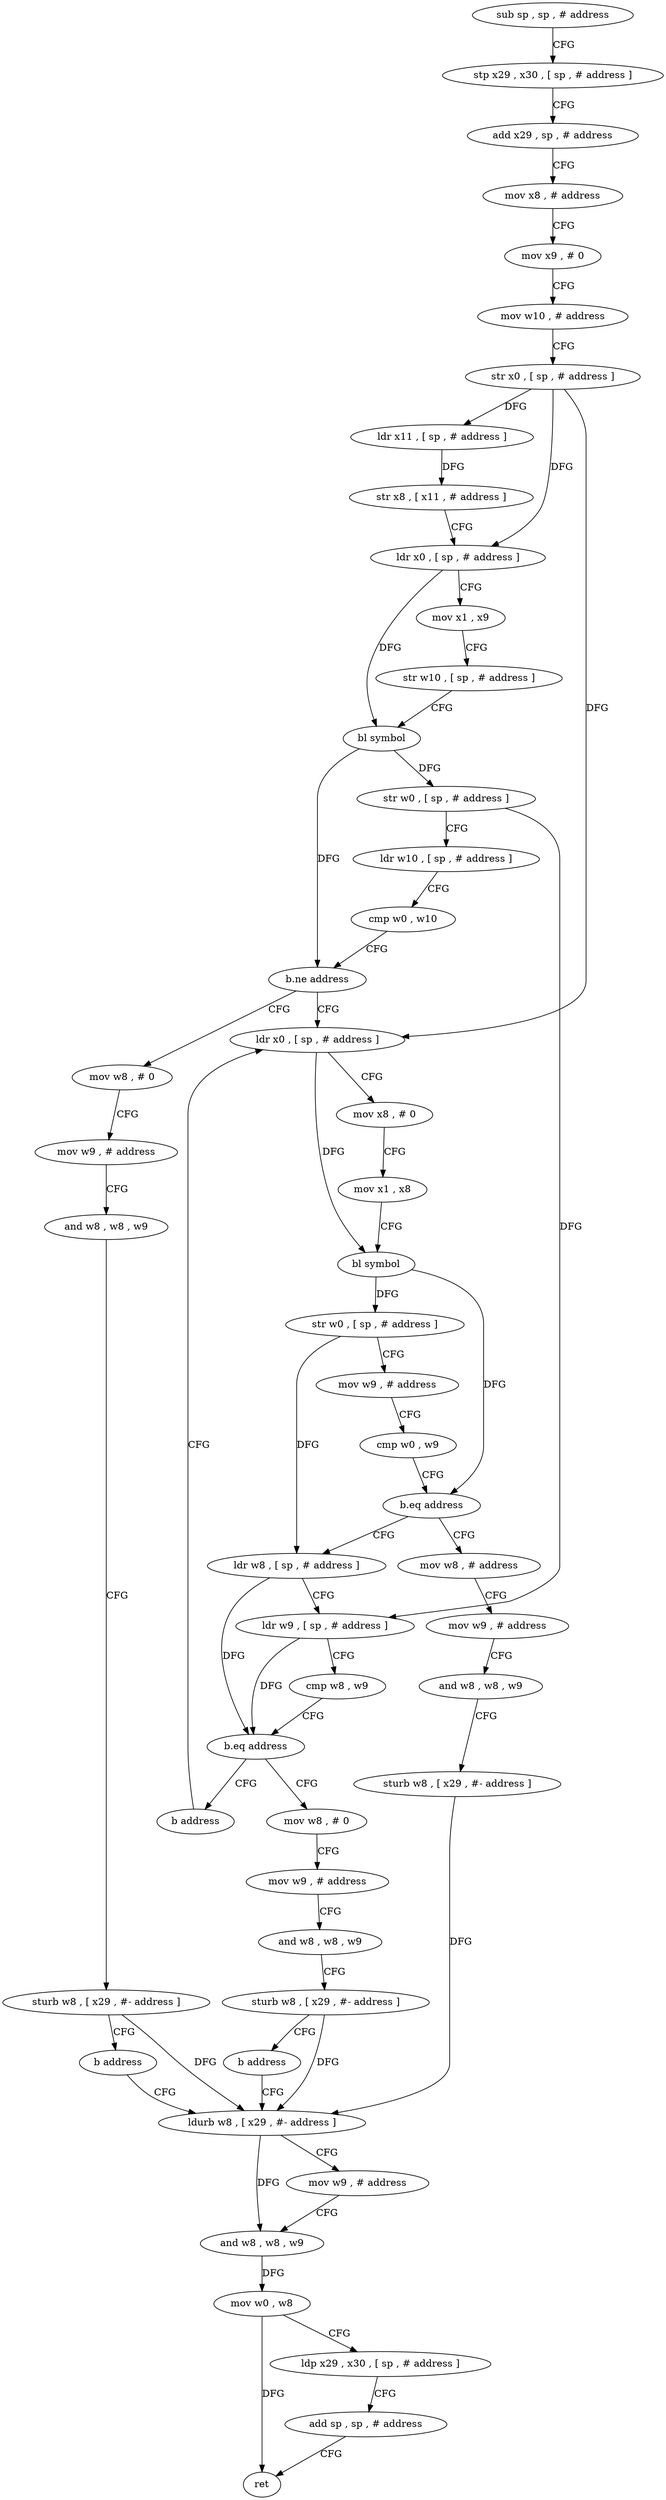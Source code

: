 digraph "func" {
"4214164" [label = "sub sp , sp , # address" ]
"4214168" [label = "stp x29 , x30 , [ sp , # address ]" ]
"4214172" [label = "add x29 , sp , # address" ]
"4214176" [label = "mov x8 , # address" ]
"4214180" [label = "mov x9 , # 0" ]
"4214184" [label = "mov w10 , # address" ]
"4214188" [label = "str x0 , [ sp , # address ]" ]
"4214192" [label = "ldr x11 , [ sp , # address ]" ]
"4214196" [label = "str x8 , [ x11 , # address ]" ]
"4214200" [label = "ldr x0 , [ sp , # address ]" ]
"4214204" [label = "mov x1 , x9" ]
"4214208" [label = "str w10 , [ sp , # address ]" ]
"4214212" [label = "bl symbol" ]
"4214216" [label = "str w0 , [ sp , # address ]" ]
"4214220" [label = "ldr w10 , [ sp , # address ]" ]
"4214224" [label = "cmp w0 , w10" ]
"4214228" [label = "b.ne address" ]
"4214252" [label = "ldr x0 , [ sp , # address ]" ]
"4214232" [label = "mov w8 , # 0" ]
"4214256" [label = "mov x8 , # 0" ]
"4214260" [label = "mov x1 , x8" ]
"4214264" [label = "bl symbol" ]
"4214268" [label = "str w0 , [ sp , # address ]" ]
"4214272" [label = "mov w9 , # address" ]
"4214276" [label = "cmp w0 , w9" ]
"4214280" [label = "b.eq address" ]
"4214324" [label = "mov w8 , # address" ]
"4214284" [label = "ldr w8 , [ sp , # address ]" ]
"4214236" [label = "mov w9 , # address" ]
"4214240" [label = "and w8 , w8 , w9" ]
"4214244" [label = "sturb w8 , [ x29 , #- address ]" ]
"4214248" [label = "b address" ]
"4214340" [label = "ldurb w8 , [ x29 , #- address ]" ]
"4214328" [label = "mov w9 , # address" ]
"4214332" [label = "and w8 , w8 , w9" ]
"4214336" [label = "sturb w8 , [ x29 , #- address ]" ]
"4214288" [label = "ldr w9 , [ sp , # address ]" ]
"4214292" [label = "cmp w8 , w9" ]
"4214296" [label = "b.eq address" ]
"4214320" [label = "b address" ]
"4214300" [label = "mov w8 , # 0" ]
"4214344" [label = "mov w9 , # address" ]
"4214348" [label = "and w8 , w8 , w9" ]
"4214352" [label = "mov w0 , w8" ]
"4214356" [label = "ldp x29 , x30 , [ sp , # address ]" ]
"4214360" [label = "add sp , sp , # address" ]
"4214364" [label = "ret" ]
"4214304" [label = "mov w9 , # address" ]
"4214308" [label = "and w8 , w8 , w9" ]
"4214312" [label = "sturb w8 , [ x29 , #- address ]" ]
"4214316" [label = "b address" ]
"4214164" -> "4214168" [ label = "CFG" ]
"4214168" -> "4214172" [ label = "CFG" ]
"4214172" -> "4214176" [ label = "CFG" ]
"4214176" -> "4214180" [ label = "CFG" ]
"4214180" -> "4214184" [ label = "CFG" ]
"4214184" -> "4214188" [ label = "CFG" ]
"4214188" -> "4214192" [ label = "DFG" ]
"4214188" -> "4214200" [ label = "DFG" ]
"4214188" -> "4214252" [ label = "DFG" ]
"4214192" -> "4214196" [ label = "DFG" ]
"4214196" -> "4214200" [ label = "CFG" ]
"4214200" -> "4214204" [ label = "CFG" ]
"4214200" -> "4214212" [ label = "DFG" ]
"4214204" -> "4214208" [ label = "CFG" ]
"4214208" -> "4214212" [ label = "CFG" ]
"4214212" -> "4214216" [ label = "DFG" ]
"4214212" -> "4214228" [ label = "DFG" ]
"4214216" -> "4214220" [ label = "CFG" ]
"4214216" -> "4214288" [ label = "DFG" ]
"4214220" -> "4214224" [ label = "CFG" ]
"4214224" -> "4214228" [ label = "CFG" ]
"4214228" -> "4214252" [ label = "CFG" ]
"4214228" -> "4214232" [ label = "CFG" ]
"4214252" -> "4214256" [ label = "CFG" ]
"4214252" -> "4214264" [ label = "DFG" ]
"4214232" -> "4214236" [ label = "CFG" ]
"4214256" -> "4214260" [ label = "CFG" ]
"4214260" -> "4214264" [ label = "CFG" ]
"4214264" -> "4214268" [ label = "DFG" ]
"4214264" -> "4214280" [ label = "DFG" ]
"4214268" -> "4214272" [ label = "CFG" ]
"4214268" -> "4214284" [ label = "DFG" ]
"4214272" -> "4214276" [ label = "CFG" ]
"4214276" -> "4214280" [ label = "CFG" ]
"4214280" -> "4214324" [ label = "CFG" ]
"4214280" -> "4214284" [ label = "CFG" ]
"4214324" -> "4214328" [ label = "CFG" ]
"4214284" -> "4214288" [ label = "CFG" ]
"4214284" -> "4214296" [ label = "DFG" ]
"4214236" -> "4214240" [ label = "CFG" ]
"4214240" -> "4214244" [ label = "CFG" ]
"4214244" -> "4214248" [ label = "CFG" ]
"4214244" -> "4214340" [ label = "DFG" ]
"4214248" -> "4214340" [ label = "CFG" ]
"4214340" -> "4214344" [ label = "CFG" ]
"4214340" -> "4214348" [ label = "DFG" ]
"4214328" -> "4214332" [ label = "CFG" ]
"4214332" -> "4214336" [ label = "CFG" ]
"4214336" -> "4214340" [ label = "DFG" ]
"4214288" -> "4214292" [ label = "CFG" ]
"4214288" -> "4214296" [ label = "DFG" ]
"4214292" -> "4214296" [ label = "CFG" ]
"4214296" -> "4214320" [ label = "CFG" ]
"4214296" -> "4214300" [ label = "CFG" ]
"4214320" -> "4214252" [ label = "CFG" ]
"4214300" -> "4214304" [ label = "CFG" ]
"4214344" -> "4214348" [ label = "CFG" ]
"4214348" -> "4214352" [ label = "DFG" ]
"4214352" -> "4214356" [ label = "CFG" ]
"4214352" -> "4214364" [ label = "DFG" ]
"4214356" -> "4214360" [ label = "CFG" ]
"4214360" -> "4214364" [ label = "CFG" ]
"4214304" -> "4214308" [ label = "CFG" ]
"4214308" -> "4214312" [ label = "CFG" ]
"4214312" -> "4214316" [ label = "CFG" ]
"4214312" -> "4214340" [ label = "DFG" ]
"4214316" -> "4214340" [ label = "CFG" ]
}
